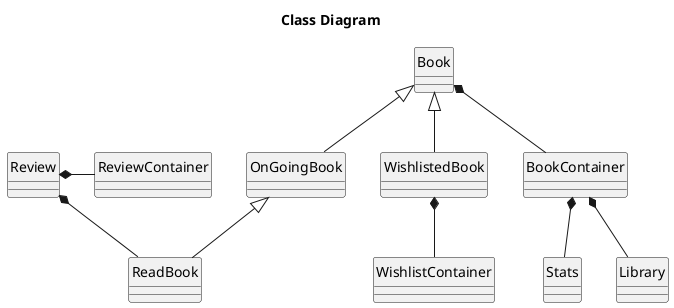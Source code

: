 @startuml
'https://plantuml.com/class-diagram

hide circle
title Class Diagram

class Book
class WishlistedBook
class OnGoingBook
class ReadBook
class BookContainer
class Review
class Stats
class WishlistContainer
class ReviewContainer

class Library

Book <|-- WishlistedBook
Book <|-- OnGoingBook
Book *-- BookContainer
WishlistedBook *-- WishlistContainer
OnGoingBook <|-- ReadBook
Review *-- ReadBook
BookContainer *-- Stats
BookContainer *-- Library
Review *- ReviewContainer
@enduml